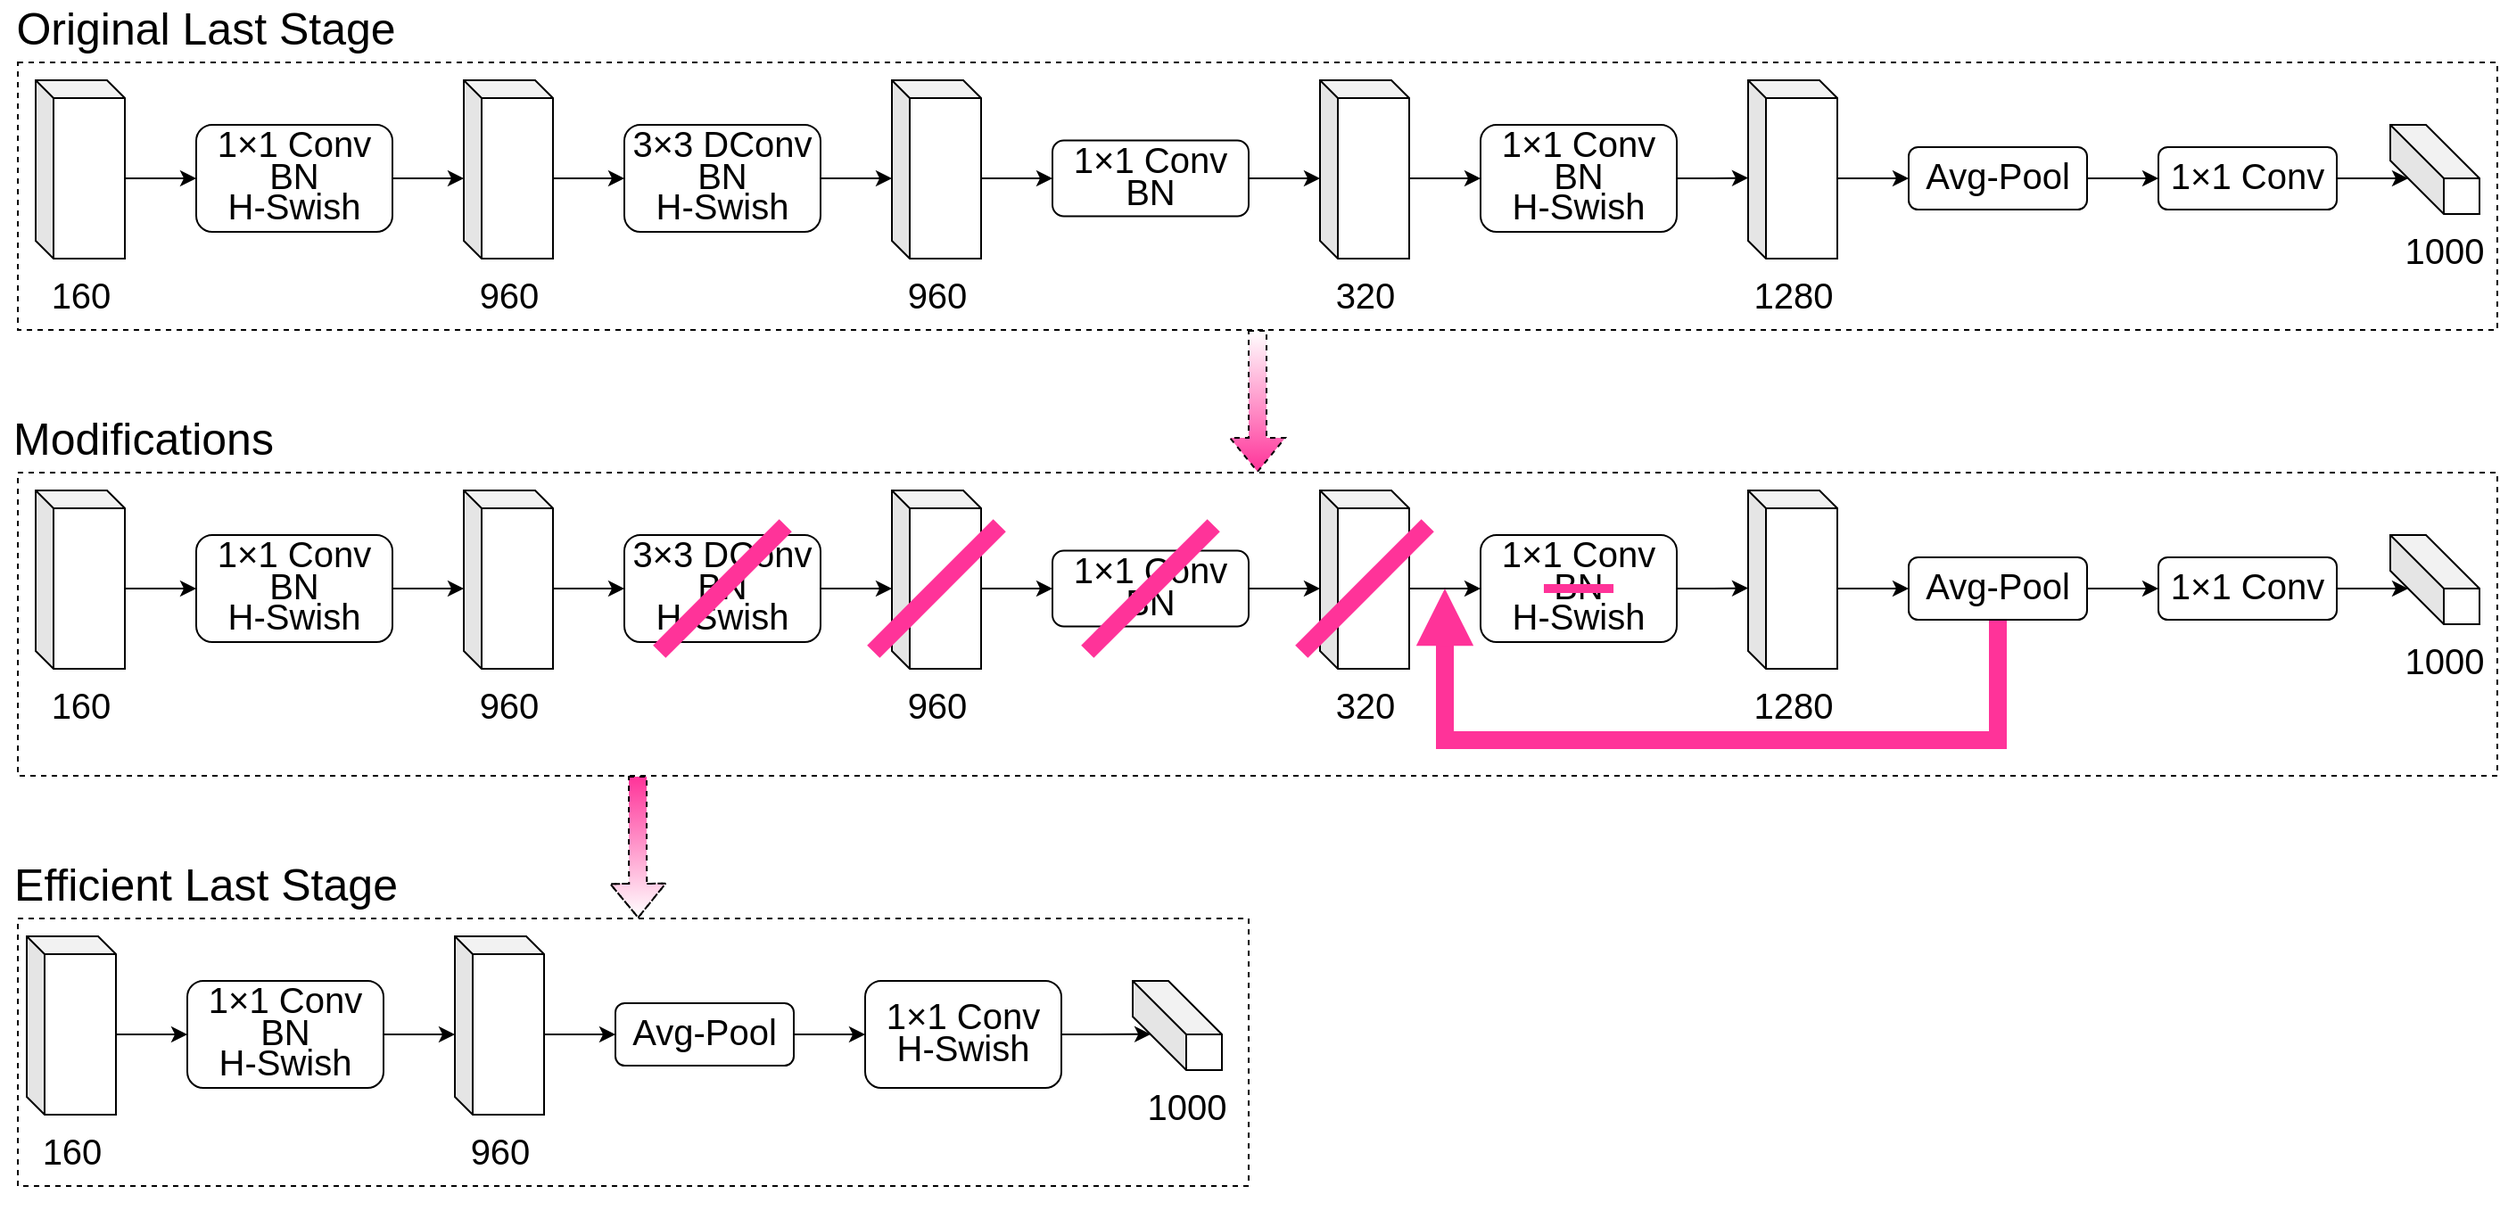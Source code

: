 <mxfile version="15.4.0" type="device"><diagram id="uFueVkZiib6VCbYrcSQt" name="第 1 页"><mxGraphModel dx="2426" dy="1382" grid="1" gridSize="10" guides="1" tooltips="1" connect="1" arrows="1" fold="1" page="1" pageScale="1" pageWidth="827" pageHeight="1169" math="0" shadow="0"><root><mxCell id="0"/><mxCell id="1" parent="0"/><mxCell id="f0YLurcs50O82u00dNsq-6" style="edgeStyle=orthogonalEdgeStyle;rounded=0;orthogonalLoop=1;jettySize=auto;html=1;exitX=0;exitY=0;exitDx=50;exitDy=55;exitPerimeter=0;entryX=0;entryY=0.5;entryDx=0;entryDy=0;" edge="1" parent="1" source="f0YLurcs50O82u00dNsq-1" target="f0YLurcs50O82u00dNsq-5"><mxGeometry relative="1" as="geometry"/></mxCell><mxCell id="f0YLurcs50O82u00dNsq-1" value="" style="shape=cube;whiteSpace=wrap;html=1;boundedLbl=1;backgroundOutline=1;darkOpacity=0.05;darkOpacity2=0.1;size=10;" vertex="1" parent="1"><mxGeometry x="20" y="220" width="50" height="100" as="geometry"/></mxCell><mxCell id="f0YLurcs50O82u00dNsq-2" value="&lt;font style=&quot;font-size: 20px&quot;&gt;160&lt;/font&gt;" style="text;html=1;align=center;verticalAlign=middle;resizable=0;points=[];autosize=1;strokeColor=none;fillColor=none;" vertex="1" parent="1"><mxGeometry x="20" y="330" width="50" height="20" as="geometry"/></mxCell><mxCell id="f0YLurcs50O82u00dNsq-5" value="&lt;p style=&quot;line-height: 120%&quot;&gt;&lt;span style=&quot;font-size: 20px&quot;&gt;1×1 Conv&lt;/span&gt;&lt;br style=&quot;font-size: 20px&quot;&gt;&lt;span style=&quot;font-size: 20px&quot;&gt;BN&lt;/span&gt;&lt;br style=&quot;font-size: 20px&quot;&gt;&lt;span style=&quot;font-size: 20px&quot;&gt;H-Swish&lt;/span&gt;&lt;/p&gt;" style="rounded=1;whiteSpace=wrap;html=1;" vertex="1" parent="1"><mxGeometry x="110" y="245" width="110" height="60" as="geometry"/></mxCell><mxCell id="f0YLurcs50O82u00dNsq-7" style="edgeStyle=orthogonalEdgeStyle;rounded=0;orthogonalLoop=1;jettySize=auto;html=1;exitX=1;exitY=0.5;exitDx=0;exitDy=0;" edge="1" parent="1" source="f0YLurcs50O82u00dNsq-5"><mxGeometry relative="1" as="geometry"><mxPoint x="230" y="274.66" as="sourcePoint"/><mxPoint x="260" y="275" as="targetPoint"/><Array as="points"><mxPoint x="250" y="275"/></Array></mxGeometry></mxCell><mxCell id="f0YLurcs50O82u00dNsq-8" value="" style="shape=cube;whiteSpace=wrap;html=1;boundedLbl=1;backgroundOutline=1;darkOpacity=0.05;darkOpacity2=0.1;size=10;" vertex="1" parent="1"><mxGeometry x="260" y="220" width="50" height="100" as="geometry"/></mxCell><mxCell id="f0YLurcs50O82u00dNsq-9" value="&lt;font style=&quot;font-size: 20px&quot;&gt;960&lt;/font&gt;" style="text;html=1;align=center;verticalAlign=middle;resizable=0;points=[];autosize=1;strokeColor=none;fillColor=none;" vertex="1" parent="1"><mxGeometry x="260" y="330" width="50" height="20" as="geometry"/></mxCell><mxCell id="f0YLurcs50O82u00dNsq-10" style="edgeStyle=orthogonalEdgeStyle;rounded=0;orthogonalLoop=1;jettySize=auto;html=1;entryX=0;entryY=0.5;entryDx=0;entryDy=0;exitX=0;exitY=0;exitDx=50;exitDy=55;exitPerimeter=0;" edge="1" parent="1" target="f0YLurcs50O82u00dNsq-11" source="f0YLurcs50O82u00dNsq-8"><mxGeometry relative="1" as="geometry"><mxPoint x="330" y="300" as="sourcePoint"/></mxGeometry></mxCell><mxCell id="f0YLurcs50O82u00dNsq-11" value="&lt;p style=&quot;line-height: 120%&quot;&gt;&lt;span style=&quot;font-size: 20px&quot;&gt;3×3 DConv&lt;/span&gt;&lt;br style=&quot;font-size: 20px&quot;&gt;&lt;span style=&quot;font-size: 20px&quot;&gt;BN&lt;/span&gt;&lt;br style=&quot;font-size: 20px&quot;&gt;&lt;span style=&quot;font-size: 20px&quot;&gt;H-Swish&lt;/span&gt;&lt;/p&gt;" style="rounded=1;whiteSpace=wrap;html=1;" vertex="1" parent="1"><mxGeometry x="350" y="245" width="110" height="60" as="geometry"/></mxCell><mxCell id="f0YLurcs50O82u00dNsq-12" style="edgeStyle=orthogonalEdgeStyle;rounded=0;orthogonalLoop=1;jettySize=auto;html=1;exitX=1;exitY=0.5;exitDx=0;exitDy=0;" edge="1" parent="1" source="f0YLurcs50O82u00dNsq-11"><mxGeometry relative="1" as="geometry"><mxPoint x="470" y="274.66" as="sourcePoint"/><mxPoint x="500" y="275" as="targetPoint"/><Array as="points"><mxPoint x="490" y="275"/></Array></mxGeometry></mxCell><mxCell id="f0YLurcs50O82u00dNsq-13" value="" style="shape=cube;whiteSpace=wrap;html=1;boundedLbl=1;backgroundOutline=1;darkOpacity=0.05;darkOpacity2=0.1;size=10;" vertex="1" parent="1"><mxGeometry x="500" y="220" width="50" height="100" as="geometry"/></mxCell><mxCell id="f0YLurcs50O82u00dNsq-14" value="&lt;font style=&quot;font-size: 20px&quot;&gt;960&lt;/font&gt;" style="text;html=1;align=center;verticalAlign=middle;resizable=0;points=[];autosize=1;strokeColor=none;fillColor=none;" vertex="1" parent="1"><mxGeometry x="500" y="330" width="50" height="20" as="geometry"/></mxCell><mxCell id="f0YLurcs50O82u00dNsq-15" style="edgeStyle=orthogonalEdgeStyle;rounded=0;orthogonalLoop=1;jettySize=auto;html=1;entryX=0;entryY=0.5;entryDx=0;entryDy=0;exitX=0;exitY=0;exitDx=50;exitDy=55;exitPerimeter=0;" edge="1" parent="1" target="f0YLurcs50O82u00dNsq-16" source="f0YLurcs50O82u00dNsq-13"><mxGeometry relative="1" as="geometry"><mxPoint x="560" y="290" as="sourcePoint"/></mxGeometry></mxCell><mxCell id="f0YLurcs50O82u00dNsq-16" value="&lt;p style=&quot;line-height: 120%&quot;&gt;&lt;span style=&quot;font-size: 20px&quot;&gt;1×1 Conv&lt;/span&gt;&lt;br style=&quot;font-size: 20px&quot;&gt;&lt;span style=&quot;font-size: 20px&quot;&gt;BN&lt;/span&gt;&lt;br&gt;&lt;/p&gt;" style="rounded=1;whiteSpace=wrap;html=1;" vertex="1" parent="1"><mxGeometry x="590" y="253.75" width="110" height="42.5" as="geometry"/></mxCell><mxCell id="f0YLurcs50O82u00dNsq-17" style="edgeStyle=orthogonalEdgeStyle;rounded=0;orthogonalLoop=1;jettySize=auto;html=1;exitX=1;exitY=0.5;exitDx=0;exitDy=0;" edge="1" parent="1" source="f0YLurcs50O82u00dNsq-16"><mxGeometry relative="1" as="geometry"><mxPoint x="710" y="274.66" as="sourcePoint"/><mxPoint x="740" y="275" as="targetPoint"/><Array as="points"><mxPoint x="730" y="275"/></Array></mxGeometry></mxCell><mxCell id="f0YLurcs50O82u00dNsq-28" style="edgeStyle=orthogonalEdgeStyle;rounded=0;orthogonalLoop=1;jettySize=auto;html=1;exitX=0;exitY=0;exitDx=50;exitDy=55;exitPerimeter=0;entryX=0;entryY=0.5;entryDx=0;entryDy=0;" edge="1" parent="1" source="f0YLurcs50O82u00dNsq-18" target="f0YLurcs50O82u00dNsq-26"><mxGeometry relative="1" as="geometry"/></mxCell><mxCell id="f0YLurcs50O82u00dNsq-18" value="" style="shape=cube;whiteSpace=wrap;html=1;boundedLbl=1;backgroundOutline=1;darkOpacity=0.05;darkOpacity2=0.1;size=10;" vertex="1" parent="1"><mxGeometry x="740" y="220" width="50" height="100" as="geometry"/></mxCell><mxCell id="f0YLurcs50O82u00dNsq-19" value="&lt;font style=&quot;font-size: 20px&quot;&gt;320&lt;/font&gt;" style="text;html=1;align=center;verticalAlign=middle;resizable=0;points=[];autosize=1;strokeColor=none;fillColor=none;" vertex="1" parent="1"><mxGeometry x="740" y="330" width="50" height="20" as="geometry"/></mxCell><mxCell id="f0YLurcs50O82u00dNsq-31" style="edgeStyle=orthogonalEdgeStyle;rounded=0;orthogonalLoop=1;jettySize=auto;html=1;exitX=0;exitY=0;exitDx=50;exitDy=55;exitPerimeter=0;entryX=0;entryY=0.5;entryDx=0;entryDy=0;" edge="1" parent="1" source="f0YLurcs50O82u00dNsq-23" target="f0YLurcs50O82u00dNsq-30"><mxGeometry relative="1" as="geometry"/></mxCell><mxCell id="f0YLurcs50O82u00dNsq-23" value="" style="shape=cube;whiteSpace=wrap;html=1;boundedLbl=1;backgroundOutline=1;darkOpacity=0.05;darkOpacity2=0.1;size=10;" vertex="1" parent="1"><mxGeometry x="980" y="220" width="50" height="100" as="geometry"/></mxCell><mxCell id="f0YLurcs50O82u00dNsq-24" value="&lt;font style=&quot;font-size: 20px&quot;&gt;1280&lt;/font&gt;" style="text;html=1;align=center;verticalAlign=middle;resizable=0;points=[];autosize=1;strokeColor=none;fillColor=none;" vertex="1" parent="1"><mxGeometry x="975" y="330" width="60" height="20" as="geometry"/></mxCell><mxCell id="f0YLurcs50O82u00dNsq-29" style="edgeStyle=orthogonalEdgeStyle;rounded=0;orthogonalLoop=1;jettySize=auto;html=1;exitX=1;exitY=0.5;exitDx=0;exitDy=0;entryX=0;entryY=0.548;entryDx=0;entryDy=0;entryPerimeter=0;" edge="1" parent="1" source="f0YLurcs50O82u00dNsq-26" target="f0YLurcs50O82u00dNsq-23"><mxGeometry relative="1" as="geometry"/></mxCell><mxCell id="f0YLurcs50O82u00dNsq-26" value="&lt;p style=&quot;line-height: 120%&quot;&gt;&lt;span style=&quot;font-size: 20px&quot;&gt;1×1 Conv&lt;/span&gt;&lt;br style=&quot;font-size: 20px&quot;&gt;&lt;span style=&quot;font-size: 20px&quot;&gt;BN&lt;/span&gt;&lt;br style=&quot;font-size: 20px&quot;&gt;&lt;span style=&quot;font-size: 20px&quot;&gt;H-Swish&lt;/span&gt;&lt;/p&gt;" style="rounded=1;whiteSpace=wrap;html=1;" vertex="1" parent="1"><mxGeometry x="830" y="245" width="110" height="60" as="geometry"/></mxCell><mxCell id="f0YLurcs50O82u00dNsq-33" style="edgeStyle=orthogonalEdgeStyle;rounded=0;orthogonalLoop=1;jettySize=auto;html=1;exitX=1;exitY=0.5;exitDx=0;exitDy=0;" edge="1" parent="1" source="f0YLurcs50O82u00dNsq-30" target="f0YLurcs50O82u00dNsq-32"><mxGeometry relative="1" as="geometry"/></mxCell><mxCell id="f0YLurcs50O82u00dNsq-30" value="&lt;p style=&quot;line-height: 120%&quot;&gt;&lt;span style=&quot;font-size: 20px&quot;&gt;Avg-Pool&lt;/span&gt;&lt;/p&gt;" style="rounded=1;whiteSpace=wrap;html=1;" vertex="1" parent="1"><mxGeometry x="1070" y="257.5" width="100" height="35" as="geometry"/></mxCell><mxCell id="f0YLurcs50O82u00dNsq-35" style="edgeStyle=orthogonalEdgeStyle;rounded=0;orthogonalLoop=1;jettySize=auto;html=1;exitX=1;exitY=0.5;exitDx=0;exitDy=0;" edge="1" parent="1" source="f0YLurcs50O82u00dNsq-32"><mxGeometry relative="1" as="geometry"><mxPoint x="1350" y="275" as="targetPoint"/></mxGeometry></mxCell><mxCell id="f0YLurcs50O82u00dNsq-32" value="&lt;p style=&quot;line-height: 120%&quot;&gt;&lt;span style=&quot;font-size: 20px&quot;&gt;1×1 Conv&lt;/span&gt;&lt;br&gt;&lt;/p&gt;" style="rounded=1;whiteSpace=wrap;html=1;" vertex="1" parent="1"><mxGeometry x="1210" y="257.5" width="100" height="35" as="geometry"/></mxCell><mxCell id="f0YLurcs50O82u00dNsq-34" value="" style="shape=cube;whiteSpace=wrap;html=1;boundedLbl=1;backgroundOutline=1;darkOpacity=0.05;darkOpacity2=0.1;size=30;" vertex="1" parent="1"><mxGeometry x="1340" y="245" width="50" height="50" as="geometry"/></mxCell><mxCell id="f0YLurcs50O82u00dNsq-36" value="&lt;font style=&quot;font-size: 20px&quot;&gt;1000&lt;/font&gt;" style="text;html=1;align=center;verticalAlign=middle;resizable=0;points=[];autosize=1;strokeColor=none;fillColor=none;" vertex="1" parent="1"><mxGeometry x="1340" y="305" width="60" height="20" as="geometry"/></mxCell><mxCell id="f0YLurcs50O82u00dNsq-70" style="edgeStyle=orthogonalEdgeStyle;rounded=0;orthogonalLoop=1;jettySize=auto;html=1;exitX=0.5;exitY=1;exitDx=0;exitDy=0;entryX=0.5;entryY=0;entryDx=0;entryDy=0;dashed=1;shape=flexArrow;fillColor=#FFFFFF;gradientColor=#FF3399;" edge="1" parent="1" source="f0YLurcs50O82u00dNsq-37" target="f0YLurcs50O82u00dNsq-69"><mxGeometry relative="1" as="geometry"/></mxCell><mxCell id="f0YLurcs50O82u00dNsq-37" value="" style="rounded=0;whiteSpace=wrap;html=1;fillColor=none;dashed=1;" vertex="1" parent="1"><mxGeometry x="10" y="210" width="1390" height="150" as="geometry"/></mxCell><mxCell id="f0YLurcs50O82u00dNsq-38" value="&lt;font style=&quot;font-size: 25px&quot;&gt;Original Last Stage&lt;/font&gt;" style="text;html=1;align=center;verticalAlign=middle;resizable=0;points=[];autosize=1;strokeColor=none;fillColor=none;" vertex="1" parent="1"><mxGeometry y="180" width="230" height="20" as="geometry"/></mxCell><mxCell id="f0YLurcs50O82u00dNsq-40" style="edgeStyle=orthogonalEdgeStyle;rounded=0;orthogonalLoop=1;jettySize=auto;html=1;exitX=0;exitY=0;exitDx=50;exitDy=55;exitPerimeter=0;entryX=0;entryY=0.5;entryDx=0;entryDy=0;" edge="1" parent="1" source="f0YLurcs50O82u00dNsq-41" target="f0YLurcs50O82u00dNsq-43"><mxGeometry relative="1" as="geometry"/></mxCell><mxCell id="f0YLurcs50O82u00dNsq-41" value="" style="shape=cube;whiteSpace=wrap;html=1;boundedLbl=1;backgroundOutline=1;darkOpacity=0.05;darkOpacity2=0.1;size=10;" vertex="1" parent="1"><mxGeometry x="20" y="450" width="50" height="100" as="geometry"/></mxCell><mxCell id="f0YLurcs50O82u00dNsq-42" value="&lt;font style=&quot;font-size: 20px&quot;&gt;160&lt;/font&gt;" style="text;html=1;align=center;verticalAlign=middle;resizable=0;points=[];autosize=1;strokeColor=none;fillColor=none;" vertex="1" parent="1"><mxGeometry x="20" y="560" width="50" height="20" as="geometry"/></mxCell><mxCell id="f0YLurcs50O82u00dNsq-43" value="&lt;p style=&quot;line-height: 120%&quot;&gt;&lt;span style=&quot;font-size: 20px&quot;&gt;1×1 Conv&lt;/span&gt;&lt;br style=&quot;font-size: 20px&quot;&gt;&lt;span style=&quot;font-size: 20px&quot;&gt;BN&lt;/span&gt;&lt;br style=&quot;font-size: 20px&quot;&gt;&lt;span style=&quot;font-size: 20px&quot;&gt;H-Swish&lt;/span&gt;&lt;/p&gt;" style="rounded=1;whiteSpace=wrap;html=1;" vertex="1" parent="1"><mxGeometry x="110" y="475" width="110" height="60" as="geometry"/></mxCell><mxCell id="f0YLurcs50O82u00dNsq-44" style="edgeStyle=orthogonalEdgeStyle;rounded=0;orthogonalLoop=1;jettySize=auto;html=1;exitX=1;exitY=0.5;exitDx=0;exitDy=0;" edge="1" parent="1" source="f0YLurcs50O82u00dNsq-43"><mxGeometry relative="1" as="geometry"><mxPoint x="230" y="504.66" as="sourcePoint"/><mxPoint x="260" y="505" as="targetPoint"/><Array as="points"><mxPoint x="250" y="505"/></Array></mxGeometry></mxCell><mxCell id="f0YLurcs50O82u00dNsq-45" value="" style="shape=cube;whiteSpace=wrap;html=1;boundedLbl=1;backgroundOutline=1;darkOpacity=0.05;darkOpacity2=0.1;size=10;" vertex="1" parent="1"><mxGeometry x="260" y="450" width="50" height="100" as="geometry"/></mxCell><mxCell id="f0YLurcs50O82u00dNsq-46" value="&lt;font style=&quot;font-size: 20px&quot;&gt;960&lt;/font&gt;" style="text;html=1;align=center;verticalAlign=middle;resizable=0;points=[];autosize=1;strokeColor=none;fillColor=none;" vertex="1" parent="1"><mxGeometry x="260" y="560" width="50" height="20" as="geometry"/></mxCell><mxCell id="f0YLurcs50O82u00dNsq-47" style="edgeStyle=orthogonalEdgeStyle;rounded=0;orthogonalLoop=1;jettySize=auto;html=1;entryX=0;entryY=0.5;entryDx=0;entryDy=0;exitX=0;exitY=0;exitDx=50;exitDy=55;exitPerimeter=0;" edge="1" parent="1" source="f0YLurcs50O82u00dNsq-45" target="f0YLurcs50O82u00dNsq-48"><mxGeometry relative="1" as="geometry"><mxPoint x="330" y="530" as="sourcePoint"/></mxGeometry></mxCell><mxCell id="f0YLurcs50O82u00dNsq-48" value="&lt;p style=&quot;line-height: 120%&quot;&gt;&lt;span style=&quot;font-size: 20px&quot;&gt;3×3 DConv&lt;/span&gt;&lt;br style=&quot;font-size: 20px&quot;&gt;&lt;span style=&quot;font-size: 20px&quot;&gt;BN&lt;/span&gt;&lt;br style=&quot;font-size: 20px&quot;&gt;&lt;span style=&quot;font-size: 20px&quot;&gt;H-Swish&lt;/span&gt;&lt;/p&gt;" style="rounded=1;whiteSpace=wrap;html=1;" vertex="1" parent="1"><mxGeometry x="350" y="475" width="110" height="60" as="geometry"/></mxCell><mxCell id="f0YLurcs50O82u00dNsq-49" style="edgeStyle=orthogonalEdgeStyle;rounded=0;orthogonalLoop=1;jettySize=auto;html=1;exitX=1;exitY=0.5;exitDx=0;exitDy=0;" edge="1" parent="1" source="f0YLurcs50O82u00dNsq-48"><mxGeometry relative="1" as="geometry"><mxPoint x="470" y="504.66" as="sourcePoint"/><mxPoint x="500" y="505" as="targetPoint"/><Array as="points"><mxPoint x="490" y="505"/></Array></mxGeometry></mxCell><mxCell id="f0YLurcs50O82u00dNsq-50" value="" style="shape=cube;whiteSpace=wrap;html=1;boundedLbl=1;backgroundOutline=1;darkOpacity=0.05;darkOpacity2=0.1;size=10;" vertex="1" parent="1"><mxGeometry x="500" y="450" width="50" height="100" as="geometry"/></mxCell><mxCell id="f0YLurcs50O82u00dNsq-51" value="&lt;font style=&quot;font-size: 20px&quot;&gt;960&lt;/font&gt;" style="text;html=1;align=center;verticalAlign=middle;resizable=0;points=[];autosize=1;strokeColor=none;fillColor=none;" vertex="1" parent="1"><mxGeometry x="500" y="560" width="50" height="20" as="geometry"/></mxCell><mxCell id="f0YLurcs50O82u00dNsq-52" style="edgeStyle=orthogonalEdgeStyle;rounded=0;orthogonalLoop=1;jettySize=auto;html=1;entryX=0;entryY=0.5;entryDx=0;entryDy=0;exitX=0;exitY=0;exitDx=50;exitDy=55;exitPerimeter=0;" edge="1" parent="1" source="f0YLurcs50O82u00dNsq-50" target="f0YLurcs50O82u00dNsq-53"><mxGeometry relative="1" as="geometry"><mxPoint x="560" y="520" as="sourcePoint"/></mxGeometry></mxCell><mxCell id="f0YLurcs50O82u00dNsq-53" value="&lt;p style=&quot;line-height: 120%&quot;&gt;&lt;span style=&quot;font-size: 20px&quot;&gt;1×1 Conv&lt;/span&gt;&lt;br style=&quot;font-size: 20px&quot;&gt;&lt;span style=&quot;font-size: 20px&quot;&gt;BN&lt;/span&gt;&lt;br&gt;&lt;/p&gt;" style="rounded=1;whiteSpace=wrap;html=1;" vertex="1" parent="1"><mxGeometry x="590" y="483.75" width="110" height="42.5" as="geometry"/></mxCell><mxCell id="f0YLurcs50O82u00dNsq-54" style="edgeStyle=orthogonalEdgeStyle;rounded=0;orthogonalLoop=1;jettySize=auto;html=1;exitX=1;exitY=0.5;exitDx=0;exitDy=0;" edge="1" parent="1" source="f0YLurcs50O82u00dNsq-53"><mxGeometry relative="1" as="geometry"><mxPoint x="710" y="504.66" as="sourcePoint"/><mxPoint x="740" y="505" as="targetPoint"/><Array as="points"><mxPoint x="730" y="505"/></Array></mxGeometry></mxCell><mxCell id="f0YLurcs50O82u00dNsq-55" style="edgeStyle=orthogonalEdgeStyle;rounded=0;orthogonalLoop=1;jettySize=auto;html=1;exitX=0;exitY=0;exitDx=50;exitDy=55;exitPerimeter=0;entryX=0;entryY=0.5;entryDx=0;entryDy=0;" edge="1" parent="1" source="f0YLurcs50O82u00dNsq-56" target="f0YLurcs50O82u00dNsq-62"><mxGeometry relative="1" as="geometry"/></mxCell><mxCell id="f0YLurcs50O82u00dNsq-56" value="" style="shape=cube;whiteSpace=wrap;html=1;boundedLbl=1;backgroundOutline=1;darkOpacity=0.05;darkOpacity2=0.1;size=10;" vertex="1" parent="1"><mxGeometry x="740" y="450" width="50" height="100" as="geometry"/></mxCell><mxCell id="f0YLurcs50O82u00dNsq-57" value="&lt;font style=&quot;font-size: 20px&quot;&gt;320&lt;/font&gt;" style="text;html=1;align=center;verticalAlign=middle;resizable=0;points=[];autosize=1;strokeColor=none;fillColor=none;" vertex="1" parent="1"><mxGeometry x="740" y="560" width="50" height="20" as="geometry"/></mxCell><mxCell id="f0YLurcs50O82u00dNsq-58" style="edgeStyle=orthogonalEdgeStyle;rounded=0;orthogonalLoop=1;jettySize=auto;html=1;exitX=0;exitY=0;exitDx=50;exitDy=55;exitPerimeter=0;entryX=0;entryY=0.5;entryDx=0;entryDy=0;" edge="1" parent="1" source="f0YLurcs50O82u00dNsq-59" target="f0YLurcs50O82u00dNsq-64"><mxGeometry relative="1" as="geometry"/></mxCell><mxCell id="f0YLurcs50O82u00dNsq-59" value="" style="shape=cube;whiteSpace=wrap;html=1;boundedLbl=1;backgroundOutline=1;darkOpacity=0.05;darkOpacity2=0.1;size=10;" vertex="1" parent="1"><mxGeometry x="980" y="450" width="50" height="100" as="geometry"/></mxCell><mxCell id="f0YLurcs50O82u00dNsq-60" value="&lt;font style=&quot;font-size: 20px&quot;&gt;1280&lt;/font&gt;" style="text;html=1;align=center;verticalAlign=middle;resizable=0;points=[];autosize=1;strokeColor=none;fillColor=none;" vertex="1" parent="1"><mxGeometry x="975" y="560" width="60" height="20" as="geometry"/></mxCell><mxCell id="f0YLurcs50O82u00dNsq-61" style="edgeStyle=orthogonalEdgeStyle;rounded=0;orthogonalLoop=1;jettySize=auto;html=1;exitX=1;exitY=0.5;exitDx=0;exitDy=0;entryX=0;entryY=0.548;entryDx=0;entryDy=0;entryPerimeter=0;" edge="1" parent="1" source="f0YLurcs50O82u00dNsq-62" target="f0YLurcs50O82u00dNsq-59"><mxGeometry relative="1" as="geometry"/></mxCell><mxCell id="f0YLurcs50O82u00dNsq-77" style="edgeStyle=orthogonalEdgeStyle;rounded=0;orthogonalLoop=1;jettySize=auto;html=1;strokeColor=#FF3399;endArrow=block;endFill=1;fillColor=#FF3399;strokeWidth=10;exitX=0.5;exitY=1;exitDx=0;exitDy=0;" edge="1" parent="1" source="f0YLurcs50O82u00dNsq-64"><mxGeometry relative="1" as="geometry"><mxPoint x="810" y="505" as="targetPoint"/><mxPoint x="910" y="560" as="sourcePoint"/><Array as="points"><mxPoint x="1120" y="590"/><mxPoint x="810" y="590"/></Array></mxGeometry></mxCell><mxCell id="f0YLurcs50O82u00dNsq-62" value="&lt;p style=&quot;line-height: 120%&quot;&gt;&lt;span style=&quot;font-size: 20px&quot;&gt;1×1 Conv&lt;/span&gt;&lt;br style=&quot;font-size: 20px&quot;&gt;&lt;span style=&quot;font-size: 20px&quot;&gt;BN&lt;/span&gt;&lt;br style=&quot;font-size: 20px&quot;&gt;&lt;span style=&quot;font-size: 20px&quot;&gt;H-Swish&lt;/span&gt;&lt;/p&gt;" style="rounded=1;whiteSpace=wrap;html=1;" vertex="1" parent="1"><mxGeometry x="830" y="475" width="110" height="60" as="geometry"/></mxCell><mxCell id="f0YLurcs50O82u00dNsq-63" style="edgeStyle=orthogonalEdgeStyle;rounded=0;orthogonalLoop=1;jettySize=auto;html=1;exitX=1;exitY=0.5;exitDx=0;exitDy=0;" edge="1" parent="1" source="f0YLurcs50O82u00dNsq-64" target="f0YLurcs50O82u00dNsq-66"><mxGeometry relative="1" as="geometry"/></mxCell><mxCell id="f0YLurcs50O82u00dNsq-64" value="&lt;p style=&quot;line-height: 120%&quot;&gt;&lt;span style=&quot;font-size: 20px&quot;&gt;Avg-Pool&lt;/span&gt;&lt;/p&gt;" style="rounded=1;whiteSpace=wrap;html=1;" vertex="1" parent="1"><mxGeometry x="1070" y="487.5" width="100" height="35" as="geometry"/></mxCell><mxCell id="f0YLurcs50O82u00dNsq-65" style="edgeStyle=orthogonalEdgeStyle;rounded=0;orthogonalLoop=1;jettySize=auto;html=1;exitX=1;exitY=0.5;exitDx=0;exitDy=0;" edge="1" parent="1" source="f0YLurcs50O82u00dNsq-66"><mxGeometry relative="1" as="geometry"><mxPoint x="1350" y="505" as="targetPoint"/></mxGeometry></mxCell><mxCell id="f0YLurcs50O82u00dNsq-66" value="&lt;p style=&quot;line-height: 120%&quot;&gt;&lt;span style=&quot;font-size: 20px&quot;&gt;1×1 Conv&lt;/span&gt;&lt;br&gt;&lt;/p&gt;" style="rounded=1;whiteSpace=wrap;html=1;" vertex="1" parent="1"><mxGeometry x="1210" y="487.5" width="100" height="35" as="geometry"/></mxCell><mxCell id="f0YLurcs50O82u00dNsq-67" value="" style="shape=cube;whiteSpace=wrap;html=1;boundedLbl=1;backgroundOutline=1;darkOpacity=0.05;darkOpacity2=0.1;size=30;" vertex="1" parent="1"><mxGeometry x="1340" y="475" width="50" height="50" as="geometry"/></mxCell><mxCell id="f0YLurcs50O82u00dNsq-68" value="&lt;font style=&quot;font-size: 20px&quot;&gt;1000&lt;/font&gt;" style="text;html=1;align=center;verticalAlign=middle;resizable=0;points=[];autosize=1;strokeColor=none;fillColor=none;" vertex="1" parent="1"><mxGeometry x="1340" y="535" width="60" height="20" as="geometry"/></mxCell><mxCell id="f0YLurcs50O82u00dNsq-108" style="edgeStyle=orthogonalEdgeStyle;shape=flexArrow;rounded=0;orthogonalLoop=1;jettySize=auto;html=1;exitX=0.25;exitY=1;exitDx=0;exitDy=0;entryX=0.504;entryY=0;entryDx=0;entryDy=0;entryPerimeter=0;endArrow=block;endFill=1;strokeColor=#000000;strokeWidth=1;fillColor=#FFFFFF;gradientColor=#FF3399;gradientDirection=north;dashed=1;" edge="1" parent="1" source="f0YLurcs50O82u00dNsq-69" target="f0YLurcs50O82u00dNsq-103"><mxGeometry relative="1" as="geometry"/></mxCell><mxCell id="f0YLurcs50O82u00dNsq-69" value="" style="rounded=0;whiteSpace=wrap;html=1;fillColor=none;dashed=1;" vertex="1" parent="1"><mxGeometry x="10" y="440" width="1390" height="170" as="geometry"/></mxCell><mxCell id="f0YLurcs50O82u00dNsq-71" value="&lt;font style=&quot;font-size: 25px&quot;&gt;Modifications&lt;/font&gt;" style="text;html=1;align=center;verticalAlign=middle;resizable=0;points=[];autosize=1;strokeColor=none;fillColor=none;" vertex="1" parent="1"><mxGeometry y="410" width="160" height="20" as="geometry"/></mxCell><mxCell id="f0YLurcs50O82u00dNsq-72" value="" style="rounded=0;whiteSpace=wrap;html=1;dashed=1;fillColor=#FF3399;strokeColor=none;rotation=-45;" vertex="1" parent="1"><mxGeometry x="355" y="500.0" width="100" height="10" as="geometry"/></mxCell><mxCell id="f0YLurcs50O82u00dNsq-73" value="" style="rounded=0;whiteSpace=wrap;html=1;dashed=1;fillColor=#FF3399;strokeColor=none;rotation=-45;" vertex="1" parent="1"><mxGeometry x="595" y="500.0" width="100" height="10" as="geometry"/></mxCell><mxCell id="f0YLurcs50O82u00dNsq-79" value="" style="rounded=0;whiteSpace=wrap;html=1;dashed=1;fillColor=#FF3399;strokeColor=none;rotation=-45;" vertex="1" parent="1"><mxGeometry x="475" y="500.0" width="100" height="10" as="geometry"/></mxCell><mxCell id="f0YLurcs50O82u00dNsq-80" value="" style="rounded=0;whiteSpace=wrap;html=1;dashed=1;fillColor=#FF3399;strokeColor=none;rotation=-45;" vertex="1" parent="1"><mxGeometry x="715" y="500" width="100" height="10" as="geometry"/></mxCell><mxCell id="f0YLurcs50O82u00dNsq-82" style="edgeStyle=orthogonalEdgeStyle;rounded=0;orthogonalLoop=1;jettySize=auto;html=1;exitX=0;exitY=0;exitDx=50;exitDy=55;exitPerimeter=0;entryX=0;entryY=0.5;entryDx=0;entryDy=0;" edge="1" parent="1" source="f0YLurcs50O82u00dNsq-83" target="f0YLurcs50O82u00dNsq-85"><mxGeometry relative="1" as="geometry"/></mxCell><mxCell id="f0YLurcs50O82u00dNsq-83" value="" style="shape=cube;whiteSpace=wrap;html=1;boundedLbl=1;backgroundOutline=1;darkOpacity=0.05;darkOpacity2=0.1;size=10;" vertex="1" parent="1"><mxGeometry x="15" y="700" width="50" height="100" as="geometry"/></mxCell><mxCell id="f0YLurcs50O82u00dNsq-84" value="&lt;font style=&quot;font-size: 20px&quot;&gt;160&lt;/font&gt;" style="text;html=1;align=center;verticalAlign=middle;resizable=0;points=[];autosize=1;strokeColor=none;fillColor=none;" vertex="1" parent="1"><mxGeometry x="15" y="810" width="50" height="20" as="geometry"/></mxCell><mxCell id="f0YLurcs50O82u00dNsq-85" value="&lt;p style=&quot;line-height: 120%&quot;&gt;&lt;span style=&quot;font-size: 20px&quot;&gt;1×1 Conv&lt;/span&gt;&lt;br style=&quot;font-size: 20px&quot;&gt;&lt;span style=&quot;font-size: 20px&quot;&gt;BN&lt;/span&gt;&lt;br style=&quot;font-size: 20px&quot;&gt;&lt;span style=&quot;font-size: 20px&quot;&gt;H-Swish&lt;/span&gt;&lt;/p&gt;" style="rounded=1;whiteSpace=wrap;html=1;" vertex="1" parent="1"><mxGeometry x="105" y="725" width="110" height="60" as="geometry"/></mxCell><mxCell id="f0YLurcs50O82u00dNsq-86" style="edgeStyle=orthogonalEdgeStyle;rounded=0;orthogonalLoop=1;jettySize=auto;html=1;exitX=1;exitY=0.5;exitDx=0;exitDy=0;" edge="1" parent="1" source="f0YLurcs50O82u00dNsq-85"><mxGeometry relative="1" as="geometry"><mxPoint x="225" y="754.66" as="sourcePoint"/><mxPoint x="255" y="755" as="targetPoint"/><Array as="points"><mxPoint x="245" y="755"/></Array></mxGeometry></mxCell><mxCell id="f0YLurcs50O82u00dNsq-87" value="" style="shape=cube;whiteSpace=wrap;html=1;boundedLbl=1;backgroundOutline=1;darkOpacity=0.05;darkOpacity2=0.1;size=10;" vertex="1" parent="1"><mxGeometry x="255" y="700" width="50" height="100" as="geometry"/></mxCell><mxCell id="f0YLurcs50O82u00dNsq-88" value="&lt;font style=&quot;font-size: 20px&quot;&gt;960&lt;/font&gt;" style="text;html=1;align=center;verticalAlign=middle;resizable=0;points=[];autosize=1;strokeColor=none;fillColor=none;" vertex="1" parent="1"><mxGeometry x="255" y="810" width="50" height="20" as="geometry"/></mxCell><mxCell id="f0YLurcs50O82u00dNsq-89" style="edgeStyle=orthogonalEdgeStyle;rounded=0;orthogonalLoop=1;jettySize=auto;html=1;entryX=0;entryY=0.5;entryDx=0;entryDy=0;exitX=0;exitY=0;exitDx=50;exitDy=55;exitPerimeter=0;" edge="1" parent="1" source="f0YLurcs50O82u00dNsq-87" target="f0YLurcs50O82u00dNsq-90"><mxGeometry relative="1" as="geometry"><mxPoint x="325" y="780" as="sourcePoint"/><mxPoint x="345" y="755" as="targetPoint"/></mxGeometry></mxCell><mxCell id="f0YLurcs50O82u00dNsq-90" value="&lt;p style=&quot;line-height: 120%&quot;&gt;&lt;span style=&quot;font-size: 20px&quot;&gt;Avg-Pool&lt;/span&gt;&lt;/p&gt;" style="rounded=1;whiteSpace=wrap;html=1;" vertex="1" parent="1"><mxGeometry x="345" y="737.5" width="100" height="35" as="geometry"/></mxCell><mxCell id="f0YLurcs50O82u00dNsq-91" value="&lt;p style=&quot;line-height: 120%&quot;&gt;&lt;span style=&quot;font-size: 20px&quot;&gt;1×1 Conv&lt;/span&gt;&lt;br style=&quot;font-size: 20px&quot;&gt;&lt;span style=&quot;font-size: 20px&quot;&gt;H-Swish&lt;/span&gt;&lt;/p&gt;" style="rounded=1;whiteSpace=wrap;html=1;" vertex="1" parent="1"><mxGeometry x="485" y="725" width="110" height="60" as="geometry"/></mxCell><mxCell id="f0YLurcs50O82u00dNsq-92" value="" style="rounded=0;whiteSpace=wrap;html=1;dashed=1;fillColor=#FF3399;strokeColor=none;rotation=0;" vertex="1" parent="1"><mxGeometry x="865.48" y="502.5" width="39.05" height="5" as="geometry"/></mxCell><mxCell id="f0YLurcs50O82u00dNsq-95" style="edgeStyle=orthogonalEdgeStyle;rounded=0;orthogonalLoop=1;jettySize=auto;html=1;entryX=0;entryY=0.5;entryDx=0;entryDy=0;exitX=1;exitY=0.5;exitDx=0;exitDy=0;" edge="1" parent="1" source="f0YLurcs50O82u00dNsq-90" target="f0YLurcs50O82u00dNsq-91"><mxGeometry relative="1" as="geometry"><mxPoint x="325" y="775.0" as="sourcePoint"/><mxPoint x="365" y="775.0" as="targetPoint"/><Array as="points"><mxPoint x="455" y="755"/><mxPoint x="455" y="755"/></Array></mxGeometry></mxCell><mxCell id="f0YLurcs50O82u00dNsq-98" style="edgeStyle=orthogonalEdgeStyle;rounded=0;orthogonalLoop=1;jettySize=auto;html=1;exitX=1;exitY=0.5;exitDx=0;exitDy=0;entryX=0.201;entryY=0.598;entryDx=0;entryDy=0;entryPerimeter=0;" edge="1" parent="1" source="f0YLurcs50O82u00dNsq-91" target="f0YLurcs50O82u00dNsq-100"><mxGeometry relative="1" as="geometry"><mxPoint x="455" y="765.0" as="sourcePoint"/><mxPoint x="635" y="755" as="targetPoint"/><Array as="points"/></mxGeometry></mxCell><mxCell id="f0YLurcs50O82u00dNsq-100" value="" style="shape=cube;whiteSpace=wrap;html=1;boundedLbl=1;backgroundOutline=1;darkOpacity=0.05;darkOpacity2=0.1;size=30;" vertex="1" parent="1"><mxGeometry x="635" y="725" width="50" height="50" as="geometry"/></mxCell><mxCell id="f0YLurcs50O82u00dNsq-101" value="&lt;font style=&quot;font-size: 20px&quot;&gt;1000&lt;/font&gt;" style="text;html=1;align=center;verticalAlign=middle;resizable=0;points=[];autosize=1;strokeColor=none;fillColor=none;" vertex="1" parent="1"><mxGeometry x="635" y="785" width="60" height="20" as="geometry"/></mxCell><mxCell id="f0YLurcs50O82u00dNsq-103" value="" style="rounded=0;whiteSpace=wrap;html=1;dashed=1;fillColor=none;" vertex="1" parent="1"><mxGeometry x="10" y="690" width="690" height="150" as="geometry"/></mxCell><mxCell id="f0YLurcs50O82u00dNsq-104" value="&lt;font style=&quot;font-size: 25px&quot;&gt;Efficient Last Stage&lt;/font&gt;" style="text;html=1;align=center;verticalAlign=middle;resizable=0;points=[];autosize=1;strokeColor=none;fillColor=none;" vertex="1" parent="1"><mxGeometry y="660" width="230" height="20" as="geometry"/></mxCell><mxCell id="f0YLurcs50O82u00dNsq-109" style="edgeStyle=orthogonalEdgeStyle;shape=flexArrow;rounded=0;orthogonalLoop=1;jettySize=auto;html=1;exitX=0.5;exitY=1;exitDx=0;exitDy=0;dashed=1;endArrow=block;endFill=1;strokeColor=#000000;strokeWidth=1;fillColor=#FFFFFF;gradientColor=#FF3399;gradientDirection=north;" edge="1" parent="1" source="f0YLurcs50O82u00dNsq-103" target="f0YLurcs50O82u00dNsq-103"><mxGeometry relative="1" as="geometry"/></mxCell></root></mxGraphModel></diagram></mxfile>